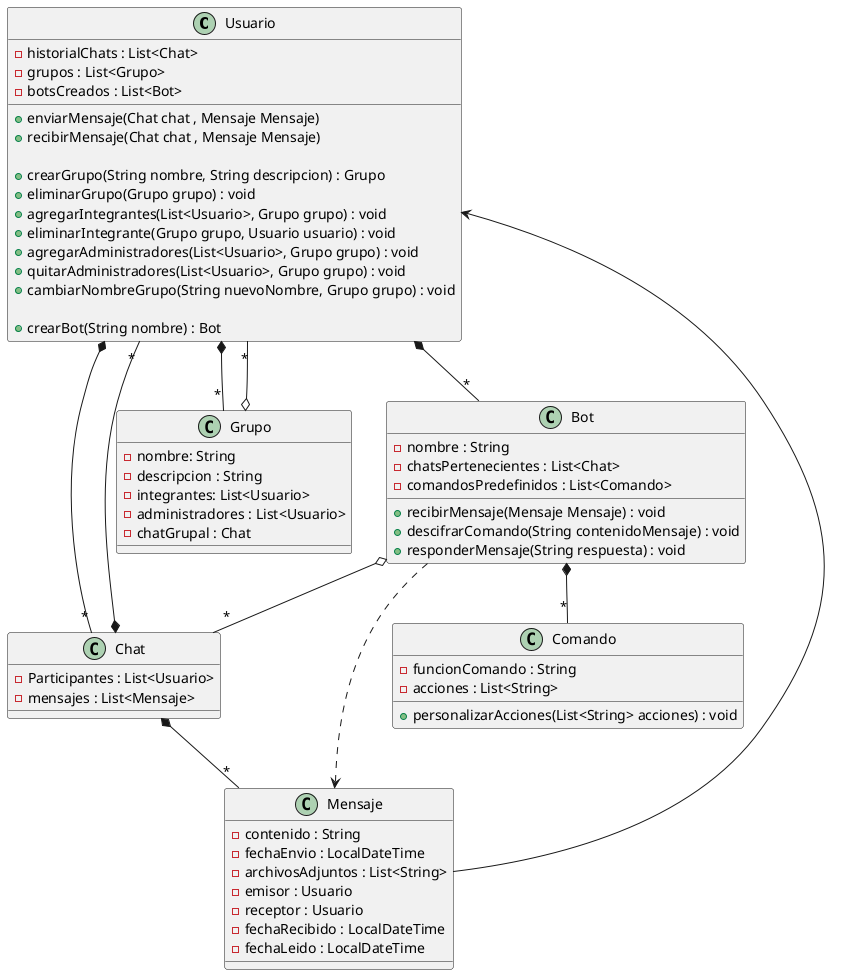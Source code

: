 @startuml DCL

Usuario  *-- "*" Chat
Chat *-- "*" Mensaje
Mensaje --> Usuario
Grupo o-- "*" Usuario
Usuario *-- "*" Bot
Bot ..> Mensaje
Usuario *-- "*" Grupo
Bot o-- "*" Chat
Bot *-- "*" Comando
Chat *-- "*" Usuario

class Usuario {
    - historialChats : List<Chat>
    - grupos : List<Grupo>
    - botsCreados : List<Bot>

    + enviarMensaje(Chat chat , Mensaje Mensaje)
    + recibirMensaje(Chat chat , Mensaje Mensaje)

    + crearGrupo(String nombre, String descripcion) : Grupo
    + eliminarGrupo(Grupo grupo) : void
    + agregarIntegrantes(List<Usuario>, Grupo grupo) : void
    + eliminarIntegrante(Grupo grupo, Usuario usuario) : void
    + agregarAdministradores(List<Usuario>, Grupo grupo) : void
    + quitarAdministradores(List<Usuario>, Grupo grupo) : void
    + cambiarNombreGrupo(String nuevoNombre, Grupo grupo) : void

    + crearBot(String nombre) : Bot

}

class Bot {
    - nombre : String
    - chatsPertenecientes : List<Chat>
    - comandosPredefinidos : List<Comando>
    + recibirMensaje(Mensaje Mensaje) : void
    + descifrarComando(String contenidoMensaje) : void 
    + responderMensaje(String respuesta) : void
}

class Comando {
    - funcionComando : String
    - acciones : List<String>
    + personalizarAcciones(List<String> acciones) : void
}

class Chat {
    - Participantes : List<Usuario>
    - mensajes : List<Mensaje>
}

class Mensaje {
    - contenido : String
    - fechaEnvio : LocalDateTime
    - archivosAdjuntos : List<String>
    - emisor : Usuario
    - receptor : Usuario 
    - fechaRecibido : LocalDateTime
    - fechaLeido : LocalDateTime
}

class Grupo {
    - nombre: String
    - descripcion : String
    - integrantes: List<Usuario>
    - administradores : List<Usuario>
    - chatGrupal : Chat
}
@enduml